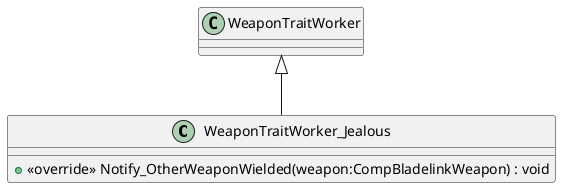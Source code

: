 @startuml
class WeaponTraitWorker_Jealous {
    + <<override>> Notify_OtherWeaponWielded(weapon:CompBladelinkWeapon) : void
}
WeaponTraitWorker <|-- WeaponTraitWorker_Jealous
@enduml
